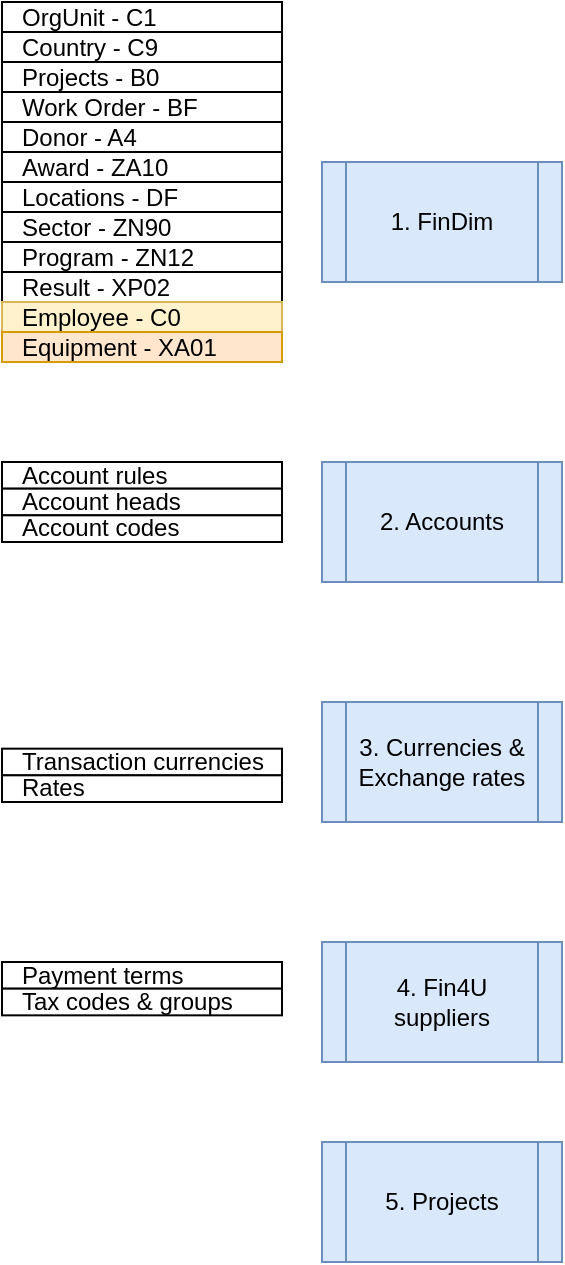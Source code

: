 <mxfile version="21.6.8" type="github">
  <diagram name="Page-1" id="kQQH8EyvIiI8qKK7--1i">
    <mxGraphModel dx="936" dy="531" grid="1" gridSize="10" guides="1" tooltips="1" connect="1" arrows="1" fold="1" page="1" pageScale="1" pageWidth="850" pageHeight="1100" math="0" shadow="0">
      <root>
        <mxCell id="0" />
        <mxCell id="1" parent="0" />
        <mxCell id="T8iTNFM0dFt_-LyN7YIx-1" value="1. FinDim" style="shape=process;whiteSpace=wrap;html=1;backgroundOutline=1;fillColor=#dae8fc;strokeColor=#6c8ebf;" vertex="1" parent="1">
          <mxGeometry x="240" y="220" width="120" height="60" as="geometry" />
        </mxCell>
        <mxCell id="T8iTNFM0dFt_-LyN7YIx-22" value="" style="group;strokeColor=default;fontSize=12;" vertex="1" connectable="0" parent="1">
          <mxGeometry x="80" y="140" width="140" height="180" as="geometry" />
        </mxCell>
        <mxCell id="T8iTNFM0dFt_-LyN7YIx-9" value="OrgUnit - C1" style="strokeColor=inherit;fillColor=inherit;gradientColor=inherit;fontColor=inherit;html=1;shadow=0;dashed=0;perimeter=none;whiteSpace=wrap;resizeWidth=1;align=left;spacing=10;" vertex="1" parent="T8iTNFM0dFt_-LyN7YIx-22">
          <mxGeometry width="140" height="15.0" as="geometry" />
        </mxCell>
        <mxCell id="T8iTNFM0dFt_-LyN7YIx-11" value="Country - C9" style="strokeColor=inherit;fillColor=inherit;gradientColor=inherit;fontColor=inherit;html=1;shadow=0;dashed=0;perimeter=none;whiteSpace=wrap;resizeWidth=1;align=left;spacing=10;" vertex="1" parent="T8iTNFM0dFt_-LyN7YIx-22">
          <mxGeometry y="15.0" width="140" height="15.0" as="geometry" />
        </mxCell>
        <mxCell id="T8iTNFM0dFt_-LyN7YIx-12" value="Projects - B0" style="strokeColor=inherit;fillColor=inherit;gradientColor=inherit;fontColor=inherit;html=1;shadow=0;dashed=0;perimeter=none;whiteSpace=wrap;resizeWidth=1;align=left;spacing=10;" vertex="1" parent="T8iTNFM0dFt_-LyN7YIx-22">
          <mxGeometry y="30.0" width="140" height="15.0" as="geometry" />
        </mxCell>
        <mxCell id="T8iTNFM0dFt_-LyN7YIx-13" value="Work Order - BF" style="strokeColor=inherit;fillColor=inherit;gradientColor=inherit;fontColor=inherit;html=1;shadow=0;dashed=0;perimeter=none;whiteSpace=wrap;resizeWidth=1;align=left;spacing=10;" vertex="1" parent="T8iTNFM0dFt_-LyN7YIx-22">
          <mxGeometry y="45" width="140" height="15.0" as="geometry" />
        </mxCell>
        <mxCell id="T8iTNFM0dFt_-LyN7YIx-14" value="Donor - A4" style="strokeColor=inherit;fillColor=inherit;gradientColor=inherit;fontColor=inherit;html=1;shadow=0;dashed=0;perimeter=none;whiteSpace=wrap;resizeWidth=1;align=left;spacing=10;" vertex="1" parent="T8iTNFM0dFt_-LyN7YIx-22">
          <mxGeometry y="60.0" width="140" height="15.0" as="geometry" />
        </mxCell>
        <mxCell id="T8iTNFM0dFt_-LyN7YIx-15" value="Award - ZA10" style="strokeColor=inherit;fillColor=inherit;gradientColor=inherit;fontColor=inherit;html=1;shadow=0;dashed=0;perimeter=none;whiteSpace=wrap;resizeWidth=1;align=left;spacing=10;" vertex="1" parent="T8iTNFM0dFt_-LyN7YIx-22">
          <mxGeometry y="75" width="140" height="15.0" as="geometry" />
        </mxCell>
        <mxCell id="T8iTNFM0dFt_-LyN7YIx-16" value="Locations - DF" style="strokeColor=inherit;fillColor=inherit;gradientColor=inherit;fontColor=inherit;html=1;shadow=0;dashed=0;perimeter=none;whiteSpace=wrap;resizeWidth=1;align=left;spacing=10;" vertex="1" parent="T8iTNFM0dFt_-LyN7YIx-22">
          <mxGeometry y="90" width="140" height="15.0" as="geometry" />
        </mxCell>
        <mxCell id="T8iTNFM0dFt_-LyN7YIx-17" value="Sector - ZN90" style="strokeColor=inherit;fillColor=inherit;gradientColor=inherit;fontColor=inherit;html=1;shadow=0;dashed=0;perimeter=none;whiteSpace=wrap;resizeWidth=1;align=left;spacing=10;" vertex="1" parent="T8iTNFM0dFt_-LyN7YIx-22">
          <mxGeometry y="105" width="140" height="15.0" as="geometry" />
        </mxCell>
        <mxCell id="T8iTNFM0dFt_-LyN7YIx-18" value="Program - ZN12" style="strokeColor=inherit;fillColor=inherit;gradientColor=inherit;fontColor=inherit;html=1;shadow=0;dashed=0;perimeter=none;whiteSpace=wrap;resizeWidth=1;align=left;spacing=10;" vertex="1" parent="T8iTNFM0dFt_-LyN7YIx-22">
          <mxGeometry y="120.0" width="140" height="15.0" as="geometry" />
        </mxCell>
        <mxCell id="T8iTNFM0dFt_-LyN7YIx-19" value="Result - XP02" style="strokeColor=inherit;fillColor=inherit;gradientColor=inherit;fontColor=inherit;html=1;shadow=0;dashed=0;perimeter=none;whiteSpace=wrap;resizeWidth=1;align=left;spacing=10;" vertex="1" parent="T8iTNFM0dFt_-LyN7YIx-22">
          <mxGeometry y="135" width="140" height="15.0" as="geometry" />
        </mxCell>
        <mxCell id="T8iTNFM0dFt_-LyN7YIx-20" value="Employee - C0" style="strokeColor=#d6b656;fillColor=#fff2cc;html=1;shadow=0;dashed=0;perimeter=none;whiteSpace=wrap;resizeWidth=1;align=left;spacing=10;" vertex="1" parent="T8iTNFM0dFt_-LyN7YIx-22">
          <mxGeometry y="150" width="140" height="15.0" as="geometry" />
        </mxCell>
        <mxCell id="T8iTNFM0dFt_-LyN7YIx-21" value="Equipment - XA01" style="strokeColor=#d79b00;fillColor=#ffe6cc;html=1;shadow=0;dashed=0;perimeter=none;whiteSpace=wrap;resizeWidth=1;align=left;spacing=10;" vertex="1" parent="T8iTNFM0dFt_-LyN7YIx-22">
          <mxGeometry y="165" width="140" height="15.0" as="geometry" />
        </mxCell>
        <mxCell id="T8iTNFM0dFt_-LyN7YIx-23" value="2. Accounts" style="shape=process;whiteSpace=wrap;html=1;backgroundOutline=1;fillColor=#dae8fc;strokeColor=#6c8ebf;" vertex="1" parent="1">
          <mxGeometry x="240" y="370" width="120" height="60" as="geometry" />
        </mxCell>
        <mxCell id="T8iTNFM0dFt_-LyN7YIx-37" value="" style="group;strokeColor=default;container=0;" vertex="1" connectable="0" parent="1">
          <mxGeometry x="80" y="370" width="140" height="40" as="geometry" />
        </mxCell>
        <mxCell id="T8iTNFM0dFt_-LyN7YIx-24" value="" style="group;strokeColor=default;fontSize=12;container=0;" vertex="1" connectable="0" parent="1">
          <mxGeometry x="80" y="370" width="140" height="35.556" as="geometry" />
        </mxCell>
        <mxCell id="T8iTNFM0dFt_-LyN7YIx-25" value="Account rules" style="strokeColor=inherit;fillColor=inherit;gradientColor=inherit;fontColor=inherit;html=1;shadow=0;dashed=0;perimeter=none;whiteSpace=wrap;resizeWidth=1;align=left;spacing=10;" vertex="1" parent="1">
          <mxGeometry x="80" y="370" width="140" height="13.333" as="geometry" />
        </mxCell>
        <mxCell id="T8iTNFM0dFt_-LyN7YIx-26" value="Account heads" style="strokeColor=inherit;fillColor=inherit;gradientColor=inherit;fontColor=inherit;html=1;shadow=0;dashed=0;perimeter=none;whiteSpace=wrap;resizeWidth=1;align=left;spacing=10;" vertex="1" parent="1">
          <mxGeometry x="80" y="383.333" width="140" height="13.333" as="geometry" />
        </mxCell>
        <mxCell id="T8iTNFM0dFt_-LyN7YIx-27" value="Account codes" style="strokeColor=inherit;fillColor=inherit;gradientColor=inherit;fontColor=inherit;html=1;shadow=0;dashed=0;perimeter=none;whiteSpace=wrap;resizeWidth=1;align=left;spacing=10;" vertex="1" parent="1">
          <mxGeometry x="80" y="396.667" width="140" height="13.333" as="geometry" />
        </mxCell>
        <mxCell id="T8iTNFM0dFt_-LyN7YIx-39" value="3. Currencies &amp;amp; Exchange rates" style="shape=process;whiteSpace=wrap;html=1;backgroundOutline=1;fillColor=#dae8fc;strokeColor=#6c8ebf;" vertex="1" parent="1">
          <mxGeometry x="240" y="490" width="120" height="60" as="geometry" />
        </mxCell>
        <mxCell id="T8iTNFM0dFt_-LyN7YIx-40" value="Transaction currencies" style="strokeColor=inherit;fillColor=inherit;gradientColor=inherit;fontColor=inherit;html=1;shadow=0;dashed=0;perimeter=none;whiteSpace=wrap;resizeWidth=1;align=left;spacing=10;" vertex="1" parent="1">
          <mxGeometry x="80" y="513.333" width="140" height="13.333" as="geometry" />
        </mxCell>
        <mxCell id="T8iTNFM0dFt_-LyN7YIx-41" value="Rates" style="strokeColor=inherit;fillColor=inherit;gradientColor=inherit;fontColor=inherit;html=1;shadow=0;dashed=0;perimeter=none;whiteSpace=wrap;resizeWidth=1;align=left;spacing=10;" vertex="1" parent="1">
          <mxGeometry x="80" y="526.663" width="140" height="13.333" as="geometry" />
        </mxCell>
        <mxCell id="T8iTNFM0dFt_-LyN7YIx-42" value="4. Fin4U suppliers" style="shape=process;whiteSpace=wrap;html=1;backgroundOutline=1;fillColor=#dae8fc;strokeColor=#6c8ebf;" vertex="1" parent="1">
          <mxGeometry x="240" y="610" width="120" height="60" as="geometry" />
        </mxCell>
        <mxCell id="T8iTNFM0dFt_-LyN7YIx-43" value="Payment terms" style="strokeColor=inherit;fillColor=inherit;gradientColor=inherit;fontColor=inherit;html=1;shadow=0;dashed=0;perimeter=none;whiteSpace=wrap;resizeWidth=1;align=left;spacing=10;" vertex="1" parent="1">
          <mxGeometry x="80" y="620.003" width="140" height="13.333" as="geometry" />
        </mxCell>
        <mxCell id="T8iTNFM0dFt_-LyN7YIx-44" value="Tax codes &amp;amp; groups" style="strokeColor=inherit;fillColor=inherit;gradientColor=inherit;fontColor=inherit;html=1;shadow=0;dashed=0;perimeter=none;whiteSpace=wrap;resizeWidth=1;align=left;spacing=10;" vertex="1" parent="1">
          <mxGeometry x="80" y="633.333" width="140" height="13.333" as="geometry" />
        </mxCell>
        <mxCell id="T8iTNFM0dFt_-LyN7YIx-45" value="5. Projects" style="shape=process;whiteSpace=wrap;html=1;backgroundOutline=1;fillColor=#dae8fc;strokeColor=#6c8ebf;" vertex="1" parent="1">
          <mxGeometry x="240" y="710" width="120" height="60" as="geometry" />
        </mxCell>
      </root>
    </mxGraphModel>
  </diagram>
</mxfile>
